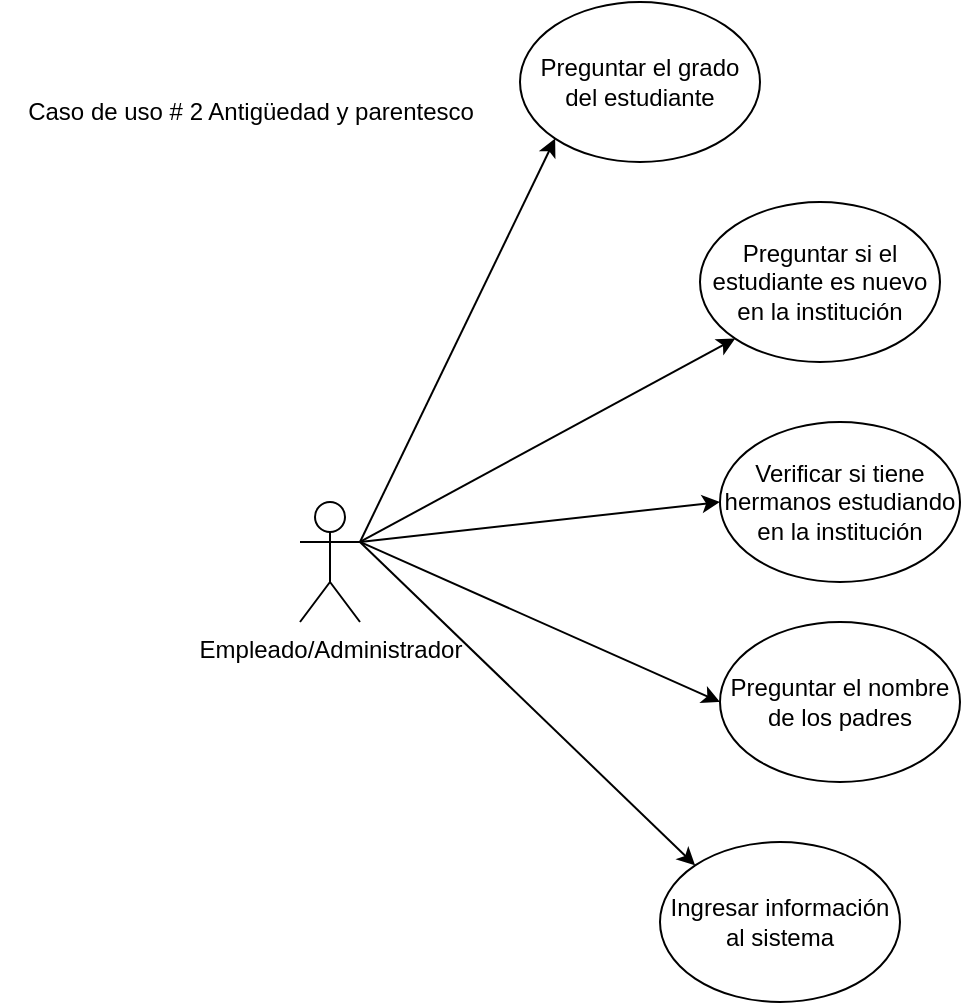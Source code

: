 <mxfile version="20.2.3" type="device"><diagram id="AmQLnJDkzrumdPW1l7XE" name="Página-1"><mxGraphModel dx="782" dy="1153" grid="1" gridSize="10" guides="1" tooltips="1" connect="1" arrows="1" fold="1" page="1" pageScale="1" pageWidth="827" pageHeight="1169" math="0" shadow="0"><root><mxCell id="0"/><mxCell id="1" parent="0"/><mxCell id="08uwbW6Wlp-kZUR8McCW-7" style="rounded=0;orthogonalLoop=1;jettySize=auto;html=1;exitX=1;exitY=0.333;exitDx=0;exitDy=0;exitPerimeter=0;entryX=0;entryY=1;entryDx=0;entryDy=0;" edge="1" parent="1" source="08uwbW6Wlp-kZUR8McCW-1" target="08uwbW6Wlp-kZUR8McCW-2"><mxGeometry relative="1" as="geometry"/></mxCell><mxCell id="08uwbW6Wlp-kZUR8McCW-8" style="edgeStyle=none;rounded=0;orthogonalLoop=1;jettySize=auto;html=1;exitX=1;exitY=0.333;exitDx=0;exitDy=0;exitPerimeter=0;entryX=0;entryY=1;entryDx=0;entryDy=0;" edge="1" parent="1" source="08uwbW6Wlp-kZUR8McCW-1" target="08uwbW6Wlp-kZUR8McCW-3"><mxGeometry relative="1" as="geometry"/></mxCell><mxCell id="08uwbW6Wlp-kZUR8McCW-9" style="edgeStyle=none;rounded=0;orthogonalLoop=1;jettySize=auto;html=1;exitX=1;exitY=0.333;exitDx=0;exitDy=0;exitPerimeter=0;entryX=0;entryY=0.5;entryDx=0;entryDy=0;" edge="1" parent="1" source="08uwbW6Wlp-kZUR8McCW-1" target="08uwbW6Wlp-kZUR8McCW-4"><mxGeometry relative="1" as="geometry"/></mxCell><mxCell id="08uwbW6Wlp-kZUR8McCW-10" style="edgeStyle=none;rounded=0;orthogonalLoop=1;jettySize=auto;html=1;exitX=1;exitY=0.333;exitDx=0;exitDy=0;exitPerimeter=0;entryX=0;entryY=0.5;entryDx=0;entryDy=0;" edge="1" parent="1" source="08uwbW6Wlp-kZUR8McCW-1" target="08uwbW6Wlp-kZUR8McCW-5"><mxGeometry relative="1" as="geometry"/></mxCell><mxCell id="08uwbW6Wlp-kZUR8McCW-12" style="edgeStyle=none;rounded=0;orthogonalLoop=1;jettySize=auto;html=1;exitX=1;exitY=0.333;exitDx=0;exitDy=0;exitPerimeter=0;entryX=0;entryY=0;entryDx=0;entryDy=0;" edge="1" parent="1" source="08uwbW6Wlp-kZUR8McCW-1" target="08uwbW6Wlp-kZUR8McCW-6"><mxGeometry relative="1" as="geometry"/></mxCell><mxCell id="08uwbW6Wlp-kZUR8McCW-1" value="Empleado/Administrador" style="shape=umlActor;verticalLabelPosition=bottom;verticalAlign=top;html=1;outlineConnect=0;" vertex="1" parent="1"><mxGeometry x="170" y="350" width="30" height="60" as="geometry"/></mxCell><mxCell id="08uwbW6Wlp-kZUR8McCW-2" value="Preguntar el grado del estudiante" style="ellipse;whiteSpace=wrap;html=1;" vertex="1" parent="1"><mxGeometry x="280" y="100" width="120" height="80" as="geometry"/></mxCell><mxCell id="08uwbW6Wlp-kZUR8McCW-3" value="Preguntar si el estudiante es nuevo en la institución" style="ellipse;whiteSpace=wrap;html=1;" vertex="1" parent="1"><mxGeometry x="370" y="200" width="120" height="80" as="geometry"/></mxCell><mxCell id="08uwbW6Wlp-kZUR8McCW-4" value="Verificar si tiene hermanos estudiando en la institución" style="ellipse;whiteSpace=wrap;html=1;" vertex="1" parent="1"><mxGeometry x="380" y="310" width="120" height="80" as="geometry"/></mxCell><mxCell id="08uwbW6Wlp-kZUR8McCW-5" value="Preguntar el nombre de los padres" style="ellipse;whiteSpace=wrap;html=1;" vertex="1" parent="1"><mxGeometry x="380" y="410" width="120" height="80" as="geometry"/></mxCell><mxCell id="08uwbW6Wlp-kZUR8McCW-6" value="Ingresar información al sistema" style="ellipse;whiteSpace=wrap;html=1;" vertex="1" parent="1"><mxGeometry x="350" y="520" width="120" height="80" as="geometry"/></mxCell><mxCell id="08uwbW6Wlp-kZUR8McCW-13" value="Caso de uso # 2 Antigüedad y parentesco" style="text;html=1;align=center;verticalAlign=middle;resizable=0;points=[];autosize=1;strokeColor=none;fillColor=none;" vertex="1" parent="1"><mxGeometry x="20" y="140" width="250" height="30" as="geometry"/></mxCell></root></mxGraphModel></diagram></mxfile>